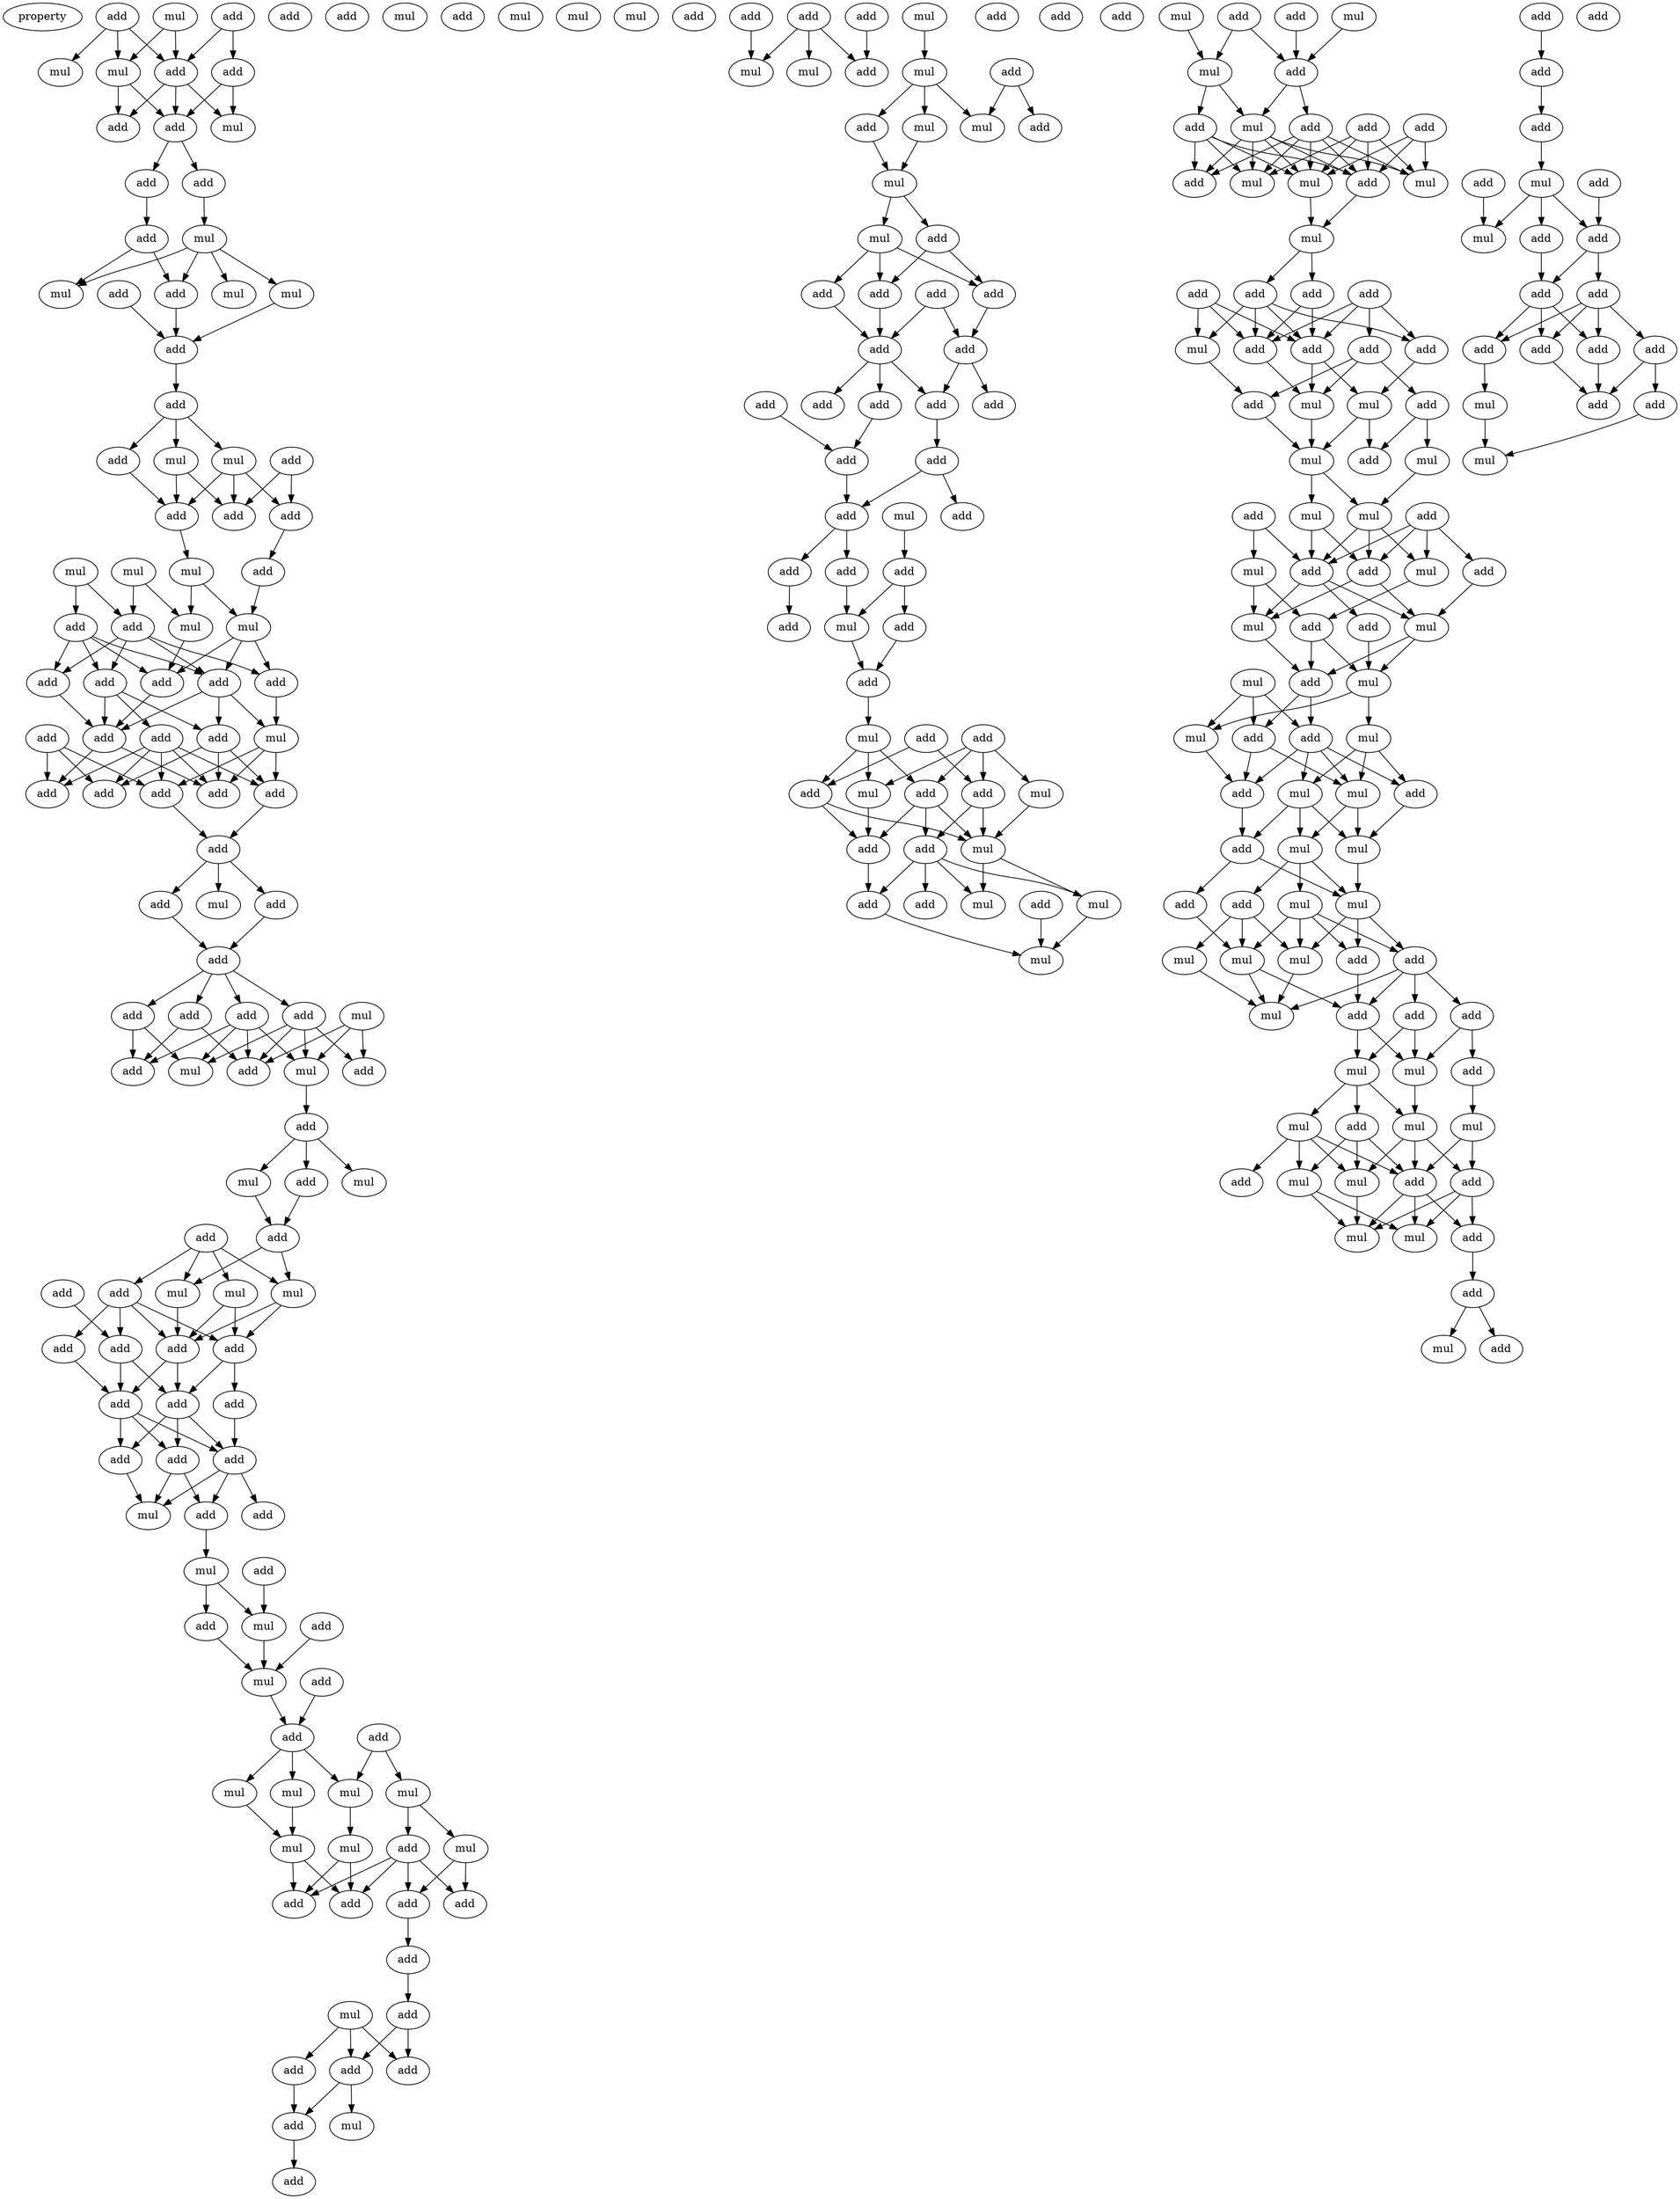 digraph {
    node [fontcolor=black]
    property [mul=2,lf=1.5]
    0 [ label = add ];
    1 [ label = mul ];
    2 [ label = add ];
    3 [ label = add ];
    4 [ label = mul ];
    5 [ label = mul ];
    6 [ label = add ];
    7 [ label = add ];
    8 [ label = mul ];
    9 [ label = add ];
    10 [ label = add ];
    11 [ label = add ];
    12 [ label = add ];
    13 [ label = mul ];
    14 [ label = add ];
    15 [ label = mul ];
    16 [ label = mul ];
    17 [ label = add ];
    18 [ label = mul ];
    19 [ label = add ];
    20 [ label = add ];
    21 [ label = add ];
    22 [ label = add ];
    23 [ label = mul ];
    24 [ label = mul ];
    25 [ label = add ];
    26 [ label = add ];
    27 [ label = add ];
    28 [ label = add ];
    29 [ label = mul ];
    30 [ label = add ];
    31 [ label = mul ];
    32 [ label = mul ];
    33 [ label = add ];
    34 [ label = mul ];
    35 [ label = mul ];
    36 [ label = add ];
    37 [ label = add ];
    38 [ label = add ];
    39 [ label = add ];
    40 [ label = add ];
    41 [ label = add ];
    42 [ label = add ];
    43 [ label = add ];
    44 [ label = add ];
    45 [ label = mul ];
    46 [ label = add ];
    47 [ label = add ];
    48 [ label = add ];
    49 [ label = add ];
    50 [ label = add ];
    51 [ label = add ];
    52 [ label = add ];
    53 [ label = add ];
    54 [ label = mul ];
    55 [ label = add ];
    56 [ label = add ];
    57 [ label = add ];
    58 [ label = add ];
    59 [ label = add ];
    60 [ label = mul ];
    61 [ label = add ];
    62 [ label = add ];
    63 [ label = mul ];
    64 [ label = mul ];
    65 [ label = add ];
    66 [ label = add ];
    67 [ label = add ];
    68 [ label = add ];
    69 [ label = add ];
    70 [ label = mul ];
    71 [ label = mul ];
    72 [ label = mul ];
    73 [ label = add ];
    74 [ label = add ];
    75 [ label = mul ];
    76 [ label = add ];
    77 [ label = mul ];
    78 [ label = add ];
    79 [ label = mul ];
    80 [ label = add ];
    81 [ label = add ];
    82 [ label = add ];
    83 [ label = add ];
    84 [ label = add ];
    85 [ label = add ];
    86 [ label = add ];
    87 [ label = add ];
    88 [ label = add ];
    89 [ label = add ];
    90 [ label = add ];
    91 [ label = add ];
    92 [ label = mul ];
    93 [ label = add ];
    94 [ label = mul ];
    95 [ label = add ];
    96 [ label = add ];
    97 [ label = add ];
    98 [ label = mul ];
    99 [ label = mul ];
    100 [ label = add ];
    101 [ label = add ];
    102 [ label = add ];
    103 [ label = mul ];
    104 [ label = mul ];
    105 [ label = mul ];
    106 [ label = mul ];
    107 [ label = mul ];
    108 [ label = add ];
    109 [ label = mul ];
    110 [ label = mul ];
    111 [ label = mul ];
    112 [ label = add ];
    113 [ label = add ];
    114 [ label = add ];
    115 [ label = add ];
    116 [ label = add ];
    117 [ label = mul ];
    118 [ label = add ];
    119 [ label = add ];
    120 [ label = add ];
    121 [ label = add ];
    122 [ label = mul ];
    123 [ label = add ];
    124 [ label = mul ];
    125 [ label = add ];
    126 [ label = mul ];
    127 [ label = add ];
    128 [ label = add ];
    129 [ label = add ];
    130 [ label = add ];
    131 [ label = mul ];
    132 [ label = mul ];
    133 [ label = mul ];
    134 [ label = add ];
    135 [ label = mul ];
    136 [ label = add ];
    137 [ label = add ];
    138 [ label = mul ];
    139 [ label = mul ];
    140 [ label = add ];
    141 [ label = mul ];
    142 [ label = mul ];
    143 [ label = add ];
    144 [ label = add ];
    145 [ label = add ];
    146 [ label = add ];
    147 [ label = add ];
    148 [ label = add ];
    149 [ label = add ];
    150 [ label = add ];
    151 [ label = add ];
    152 [ label = add ];
    153 [ label = add ];
    154 [ label = add ];
    155 [ label = add ];
    156 [ label = add ];
    157 [ label = add ];
    158 [ label = add ];
    159 [ label = add ];
    160 [ label = mul ];
    161 [ label = add ];
    162 [ label = add ];
    163 [ label = add ];
    164 [ label = add ];
    165 [ label = mul ];
    166 [ label = add ];
    167 [ label = add ];
    168 [ label = add ];
    169 [ label = add ];
    170 [ label = mul ];
    171 [ label = add ];
    172 [ label = add ];
    173 [ label = add ];
    174 [ label = mul ];
    175 [ label = mul ];
    176 [ label = add ];
    177 [ label = add ];
    178 [ label = add ];
    179 [ label = mul ];
    180 [ label = add ];
    181 [ label = mul ];
    182 [ label = add ];
    183 [ label = add ];
    184 [ label = mul ];
    185 [ label = add ];
    186 [ label = mul ];
    187 [ label = add ];
    188 [ label = mul ];
    189 [ label = add ];
    190 [ label = mul ];
    191 [ label = mul ];
    192 [ label = add ];
    193 [ label = add ];
    194 [ label = mul ];
    195 [ label = add ];
    196 [ label = add ];
    197 [ label = add ];
    198 [ label = add ];
    199 [ label = mul ];
    200 [ label = mul ];
    201 [ label = mul ];
    202 [ label = add ];
    203 [ label = mul ];
    204 [ label = add ];
    205 [ label = add ];
    206 [ label = add ];
    207 [ label = add ];
    208 [ label = add ];
    209 [ label = mul ];
    210 [ label = add ];
    211 [ label = add ];
    212 [ label = add ];
    213 [ label = add ];
    214 [ label = mul ];
    215 [ label = mul ];
    216 [ label = add ];
    217 [ label = add ];
    218 [ label = mul ];
    219 [ label = mul ];
    220 [ label = add ];
    221 [ label = mul ];
    222 [ label = add ];
    223 [ label = mul ];
    224 [ label = mul ];
    225 [ label = add ];
    226 [ label = mul ];
    227 [ label = add ];
    228 [ label = add ];
    229 [ label = mul ];
    230 [ label = add ];
    231 [ label = add ];
    232 [ label = mul ];
    233 [ label = add ];
    234 [ label = mul ];
    235 [ label = mul ];
    236 [ label = mul ];
    237 [ label = add ];
    238 [ label = add ];
    239 [ label = mul ];
    240 [ label = mul ];
    241 [ label = add ];
    242 [ label = mul ];
    243 [ label = add ];
    244 [ label = add ];
    245 [ label = mul ];
    246 [ label = mul ];
    247 [ label = add ];
    248 [ label = mul ];
    249 [ label = add ];
    250 [ label = mul ];
    251 [ label = mul ];
    252 [ label = add ];
    253 [ label = mul ];
    254 [ label = add ];
    255 [ label = mul ];
    256 [ label = add ];
    257 [ label = mul ];
    258 [ label = add ];
    259 [ label = add ];
    260 [ label = mul ];
    261 [ label = add ];
    262 [ label = mul ];
    263 [ label = add ];
    264 [ label = mul ];
    265 [ label = mul ];
    266 [ label = mul ];
    267 [ label = add ];
    268 [ label = add ];
    269 [ label = mul ];
    270 [ label = add ];
    271 [ label = mul ];
    272 [ label = mul ];
    273 [ label = mul ];
    274 [ label = add ];
    275 [ label = add ];
    276 [ label = mul ];
    277 [ label = add ];
    278 [ label = add ];
    279 [ label = add ];
    280 [ label = add ];
    281 [ label = add ];
    282 [ label = mul ];
    283 [ label = add ];
    284 [ label = add ];
    285 [ label = mul ];
    286 [ label = add ];
    287 [ label = add ];
    288 [ label = add ];
    289 [ label = add ];
    290 [ label = add ];
    291 [ label = add ];
    292 [ label = add ];
    293 [ label = add ];
    294 [ label = add ];
    295 [ label = mul ];
    296 [ label = add ];
    297 [ label = mul ];
    0 -> 4 [ name = 0 ];
    0 -> 5 [ name = 1 ];
    0 -> 6 [ name = 2 ];
    1 -> 5 [ name = 3 ];
    1 -> 6 [ name = 4 ];
    2 -> 3 [ name = 5 ];
    2 -> 6 [ name = 6 ];
    3 -> 8 [ name = 7 ];
    3 -> 9 [ name = 8 ];
    5 -> 7 [ name = 9 ];
    5 -> 9 [ name = 10 ];
    6 -> 7 [ name = 11 ];
    6 -> 8 [ name = 12 ];
    6 -> 9 [ name = 13 ];
    9 -> 10 [ name = 14 ];
    9 -> 11 [ name = 15 ];
    10 -> 12 [ name = 16 ];
    11 -> 13 [ name = 17 ];
    12 -> 14 [ name = 18 ];
    12 -> 18 [ name = 19 ];
    13 -> 14 [ name = 20 ];
    13 -> 15 [ name = 21 ];
    13 -> 16 [ name = 22 ];
    13 -> 18 [ name = 23 ];
    14 -> 19 [ name = 24 ];
    15 -> 19 [ name = 25 ];
    17 -> 19 [ name = 26 ];
    19 -> 21 [ name = 27 ];
    21 -> 23 [ name = 28 ];
    21 -> 24 [ name = 29 ];
    21 -> 25 [ name = 30 ];
    22 -> 27 [ name = 31 ];
    22 -> 28 [ name = 32 ];
    23 -> 26 [ name = 33 ];
    23 -> 27 [ name = 34 ];
    23 -> 28 [ name = 35 ];
    24 -> 26 [ name = 36 ];
    24 -> 28 [ name = 37 ];
    25 -> 26 [ name = 38 ];
    26 -> 32 [ name = 39 ];
    27 -> 30 [ name = 40 ];
    29 -> 33 [ name = 41 ];
    29 -> 35 [ name = 42 ];
    30 -> 34 [ name = 43 ];
    31 -> 33 [ name = 44 ];
    31 -> 36 [ name = 45 ];
    32 -> 34 [ name = 46 ];
    32 -> 35 [ name = 47 ];
    33 -> 38 [ name = 48 ];
    33 -> 39 [ name = 49 ];
    33 -> 40 [ name = 50 ];
    33 -> 41 [ name = 51 ];
    34 -> 37 [ name = 52 ];
    34 -> 39 [ name = 53 ];
    34 -> 41 [ name = 54 ];
    35 -> 37 [ name = 55 ];
    36 -> 37 [ name = 56 ];
    36 -> 38 [ name = 57 ];
    36 -> 40 [ name = 58 ];
    36 -> 41 [ name = 59 ];
    37 -> 44 [ name = 60 ];
    38 -> 42 [ name = 61 ];
    38 -> 43 [ name = 62 ];
    38 -> 44 [ name = 63 ];
    39 -> 45 [ name = 64 ];
    40 -> 44 [ name = 65 ];
    41 -> 42 [ name = 66 ];
    41 -> 44 [ name = 67 ];
    41 -> 45 [ name = 68 ];
    42 -> 47 [ name = 69 ];
    42 -> 50 [ name = 70 ];
    42 -> 51 [ name = 71 ];
    43 -> 47 [ name = 72 ];
    43 -> 48 [ name = 73 ];
    43 -> 49 [ name = 74 ];
    43 -> 50 [ name = 75 ];
    43 -> 51 [ name = 76 ];
    44 -> 49 [ name = 77 ];
    44 -> 50 [ name = 78 ];
    45 -> 48 [ name = 79 ];
    45 -> 50 [ name = 80 ];
    45 -> 51 [ name = 81 ];
    46 -> 47 [ name = 82 ];
    46 -> 48 [ name = 83 ];
    46 -> 49 [ name = 84 ];
    48 -> 52 [ name = 85 ];
    51 -> 52 [ name = 86 ];
    52 -> 53 [ name = 87 ];
    52 -> 54 [ name = 88 ];
    52 -> 56 [ name = 89 ];
    53 -> 57 [ name = 90 ];
    56 -> 57 [ name = 91 ];
    57 -> 58 [ name = 92 ];
    57 -> 59 [ name = 93 ];
    57 -> 61 [ name = 94 ];
    57 -> 62 [ name = 95 ];
    58 -> 63 [ name = 96 ];
    58 -> 64 [ name = 97 ];
    58 -> 66 [ name = 98 ];
    58 -> 67 [ name = 99 ];
    59 -> 66 [ name = 100 ];
    59 -> 67 [ name = 101 ];
    60 -> 64 [ name = 102 ];
    60 -> 65 [ name = 103 ];
    60 -> 67 [ name = 104 ];
    61 -> 63 [ name = 105 ];
    61 -> 66 [ name = 106 ];
    62 -> 63 [ name = 107 ];
    62 -> 64 [ name = 108 ];
    62 -> 65 [ name = 109 ];
    62 -> 67 [ name = 110 ];
    64 -> 68 [ name = 111 ];
    68 -> 69 [ name = 112 ];
    68 -> 70 [ name = 113 ];
    68 -> 72 [ name = 114 ];
    69 -> 74 [ name = 115 ];
    70 -> 74 [ name = 116 ];
    73 -> 75 [ name = 117 ];
    73 -> 77 [ name = 118 ];
    73 -> 78 [ name = 119 ];
    73 -> 79 [ name = 120 ];
    74 -> 75 [ name = 121 ];
    74 -> 77 [ name = 122 ];
    75 -> 80 [ name = 123 ];
    76 -> 82 [ name = 124 ];
    77 -> 80 [ name = 125 ];
    77 -> 81 [ name = 126 ];
    78 -> 80 [ name = 127 ];
    78 -> 81 [ name = 128 ];
    78 -> 82 [ name = 129 ];
    78 -> 83 [ name = 130 ];
    79 -> 80 [ name = 131 ];
    79 -> 81 [ name = 132 ];
    80 -> 84 [ name = 133 ];
    80 -> 86 [ name = 134 ];
    81 -> 85 [ name = 135 ];
    81 -> 86 [ name = 136 ];
    82 -> 84 [ name = 137 ];
    82 -> 86 [ name = 138 ];
    83 -> 84 [ name = 139 ];
    84 -> 87 [ name = 140 ];
    84 -> 88 [ name = 141 ];
    84 -> 89 [ name = 142 ];
    85 -> 88 [ name = 143 ];
    86 -> 87 [ name = 144 ];
    86 -> 88 [ name = 145 ];
    86 -> 89 [ name = 146 ];
    87 -> 92 [ name = 147 ];
    87 -> 93 [ name = 148 ];
    88 -> 91 [ name = 149 ];
    88 -> 92 [ name = 150 ];
    88 -> 93 [ name = 151 ];
    89 -> 92 [ name = 152 ];
    93 -> 94 [ name = 153 ];
    94 -> 97 [ name = 154 ];
    94 -> 98 [ name = 155 ];
    95 -> 98 [ name = 156 ];
    96 -> 99 [ name = 157 ];
    97 -> 99 [ name = 158 ];
    98 -> 99 [ name = 159 ];
    99 -> 101 [ name = 160 ];
    100 -> 101 [ name = 161 ];
    101 -> 103 [ name = 162 ];
    101 -> 106 [ name = 163 ];
    101 -> 107 [ name = 164 ];
    102 -> 104 [ name = 165 ];
    102 -> 107 [ name = 166 ];
    103 -> 109 [ name = 167 ];
    104 -> 108 [ name = 168 ];
    104 -> 110 [ name = 169 ];
    106 -> 109 [ name = 170 ];
    107 -> 111 [ name = 171 ];
    108 -> 112 [ name = 172 ];
    108 -> 113 [ name = 173 ];
    108 -> 114 [ name = 174 ];
    108 -> 115 [ name = 175 ];
    109 -> 114 [ name = 176 ];
    109 -> 115 [ name = 177 ];
    110 -> 112 [ name = 178 ];
    110 -> 113 [ name = 179 ];
    111 -> 114 [ name = 180 ];
    111 -> 115 [ name = 181 ];
    113 -> 116 [ name = 182 ];
    116 -> 118 [ name = 183 ];
    117 -> 119 [ name = 184 ];
    117 -> 120 [ name = 185 ];
    117 -> 121 [ name = 186 ];
    118 -> 119 [ name = 187 ];
    118 -> 121 [ name = 188 ];
    119 -> 123 [ name = 189 ];
    119 -> 124 [ name = 190 ];
    120 -> 123 [ name = 191 ];
    123 -> 125 [ name = 192 ];
    128 -> 131 [ name = 193 ];
    128 -> 133 [ name = 194 ];
    128 -> 134 [ name = 195 ];
    129 -> 131 [ name = 196 ];
    130 -> 134 [ name = 197 ];
    132 -> 135 [ name = 198 ];
    135 -> 137 [ name = 199 ];
    135 -> 138 [ name = 200 ];
    135 -> 139 [ name = 201 ];
    136 -> 139 [ name = 202 ];
    136 -> 140 [ name = 203 ];
    137 -> 141 [ name = 204 ];
    138 -> 141 [ name = 205 ];
    141 -> 142 [ name = 206 ];
    141 -> 143 [ name = 207 ];
    142 -> 144 [ name = 208 ];
    142 -> 145 [ name = 209 ];
    142 -> 148 [ name = 210 ];
    143 -> 144 [ name = 211 ];
    143 -> 148 [ name = 212 ];
    144 -> 150 [ name = 213 ];
    145 -> 149 [ name = 214 ];
    146 -> 149 [ name = 215 ];
    146 -> 150 [ name = 216 ];
    148 -> 149 [ name = 217 ];
    149 -> 151 [ name = 218 ];
    149 -> 153 [ name = 219 ];
    149 -> 155 [ name = 220 ];
    150 -> 154 [ name = 221 ];
    150 -> 155 [ name = 222 ];
    151 -> 157 [ name = 223 ];
    152 -> 157 [ name = 224 ];
    155 -> 156 [ name = 225 ];
    156 -> 158 [ name = 226 ];
    156 -> 159 [ name = 227 ];
    157 -> 158 [ name = 228 ];
    158 -> 163 [ name = 229 ];
    158 -> 164 [ name = 230 ];
    160 -> 162 [ name = 231 ];
    162 -> 165 [ name = 232 ];
    162 -> 167 [ name = 233 ];
    163 -> 165 [ name = 234 ];
    164 -> 166 [ name = 235 ];
    165 -> 168 [ name = 236 ];
    167 -> 168 [ name = 237 ];
    168 -> 170 [ name = 238 ];
    170 -> 175 [ name = 239 ];
    170 -> 176 [ name = 240 ];
    170 -> 177 [ name = 241 ];
    171 -> 173 [ name = 242 ];
    171 -> 176 [ name = 243 ];
    172 -> 173 [ name = 244 ];
    172 -> 174 [ name = 245 ];
    172 -> 175 [ name = 246 ];
    172 -> 177 [ name = 247 ];
    173 -> 179 [ name = 248 ];
    173 -> 180 [ name = 249 ];
    174 -> 179 [ name = 250 ];
    175 -> 178 [ name = 251 ];
    176 -> 178 [ name = 252 ];
    176 -> 179 [ name = 253 ];
    177 -> 178 [ name = 254 ];
    177 -> 179 [ name = 255 ];
    177 -> 180 [ name = 256 ];
    178 -> 183 [ name = 257 ];
    179 -> 181 [ name = 258 ];
    179 -> 184 [ name = 259 ];
    180 -> 181 [ name = 260 ];
    180 -> 182 [ name = 261 ];
    180 -> 183 [ name = 262 ];
    180 -> 184 [ name = 263 ];
    183 -> 186 [ name = 264 ];
    184 -> 186 [ name = 265 ];
    185 -> 186 [ name = 266 ];
    187 -> 191 [ name = 267 ];
    187 -> 192 [ name = 268 ];
    188 -> 191 [ name = 269 ];
    189 -> 192 [ name = 270 ];
    190 -> 192 [ name = 271 ];
    191 -> 194 [ name = 272 ];
    191 -> 195 [ name = 273 ];
    192 -> 193 [ name = 274 ];
    192 -> 194 [ name = 275 ];
    193 -> 198 [ name = 276 ];
    193 -> 199 [ name = 277 ];
    193 -> 200 [ name = 278 ];
    193 -> 201 [ name = 279 ];
    193 -> 202 [ name = 280 ];
    194 -> 198 [ name = 281 ];
    194 -> 199 [ name = 282 ];
    194 -> 200 [ name = 283 ];
    194 -> 201 [ name = 284 ];
    194 -> 202 [ name = 285 ];
    195 -> 198 [ name = 286 ];
    195 -> 200 [ name = 287 ];
    195 -> 201 [ name = 288 ];
    195 -> 202 [ name = 289 ];
    196 -> 199 [ name = 290 ];
    196 -> 201 [ name = 291 ];
    196 -> 202 [ name = 292 ];
    197 -> 199 [ name = 293 ];
    197 -> 200 [ name = 294 ];
    197 -> 201 [ name = 295 ];
    197 -> 202 [ name = 296 ];
    201 -> 203 [ name = 297 ];
    202 -> 203 [ name = 298 ];
    203 -> 204 [ name = 299 ];
    203 -> 207 [ name = 300 ];
    204 -> 208 [ name = 301 ];
    204 -> 212 [ name = 302 ];
    205 -> 208 [ name = 303 ];
    205 -> 210 [ name = 304 ];
    205 -> 211 [ name = 305 ];
    205 -> 212 [ name = 306 ];
    206 -> 208 [ name = 307 ];
    206 -> 209 [ name = 308 ];
    206 -> 212 [ name = 309 ];
    207 -> 208 [ name = 310 ];
    207 -> 209 [ name = 311 ];
    207 -> 210 [ name = 312 ];
    207 -> 212 [ name = 313 ];
    208 -> 214 [ name = 314 ];
    208 -> 215 [ name = 315 ];
    209 -> 213 [ name = 316 ];
    210 -> 214 [ name = 317 ];
    211 -> 213 [ name = 318 ];
    211 -> 215 [ name = 319 ];
    211 -> 216 [ name = 320 ];
    212 -> 215 [ name = 321 ];
    213 -> 219 [ name = 322 ];
    214 -> 217 [ name = 323 ];
    214 -> 219 [ name = 324 ];
    215 -> 219 [ name = 325 ];
    216 -> 217 [ name = 326 ];
    216 -> 218 [ name = 327 ];
    218 -> 223 [ name = 328 ];
    219 -> 221 [ name = 329 ];
    219 -> 223 [ name = 330 ];
    220 -> 225 [ name = 331 ];
    220 -> 226 [ name = 332 ];
    220 -> 227 [ name = 333 ];
    220 -> 228 [ name = 334 ];
    221 -> 227 [ name = 335 ];
    221 -> 228 [ name = 336 ];
    222 -> 224 [ name = 337 ];
    222 -> 227 [ name = 338 ];
    223 -> 226 [ name = 339 ];
    223 -> 227 [ name = 340 ];
    223 -> 228 [ name = 341 ];
    224 -> 229 [ name = 342 ];
    224 -> 231 [ name = 343 ];
    225 -> 232 [ name = 344 ];
    226 -> 231 [ name = 345 ];
    227 -> 229 [ name = 346 ];
    227 -> 230 [ name = 347 ];
    227 -> 232 [ name = 348 ];
    228 -> 229 [ name = 349 ];
    228 -> 232 [ name = 350 ];
    229 -> 233 [ name = 351 ];
    230 -> 234 [ name = 352 ];
    231 -> 233 [ name = 353 ];
    231 -> 234 [ name = 354 ];
    232 -> 233 [ name = 355 ];
    232 -> 234 [ name = 356 ];
    233 -> 237 [ name = 357 ];
    233 -> 238 [ name = 358 ];
    234 -> 236 [ name = 359 ];
    234 -> 239 [ name = 360 ];
    235 -> 236 [ name = 361 ];
    235 -> 237 [ name = 362 ];
    235 -> 238 [ name = 363 ];
    236 -> 241 [ name = 364 ];
    237 -> 241 [ name = 365 ];
    237 -> 242 [ name = 366 ];
    238 -> 240 [ name = 367 ];
    238 -> 241 [ name = 368 ];
    238 -> 242 [ name = 369 ];
    238 -> 243 [ name = 370 ];
    239 -> 240 [ name = 371 ];
    239 -> 242 [ name = 372 ];
    239 -> 243 [ name = 373 ];
    240 -> 244 [ name = 374 ];
    240 -> 245 [ name = 375 ];
    240 -> 246 [ name = 376 ];
    241 -> 244 [ name = 377 ];
    242 -> 245 [ name = 378 ];
    242 -> 246 [ name = 379 ];
    243 -> 245 [ name = 380 ];
    244 -> 247 [ name = 381 ];
    244 -> 250 [ name = 382 ];
    245 -> 250 [ name = 383 ];
    246 -> 248 [ name = 384 ];
    246 -> 249 [ name = 385 ];
    246 -> 250 [ name = 386 ];
    247 -> 255 [ name = 387 ];
    248 -> 252 [ name = 388 ];
    248 -> 253 [ name = 389 ];
    248 -> 254 [ name = 390 ];
    248 -> 255 [ name = 391 ];
    249 -> 251 [ name = 392 ];
    249 -> 253 [ name = 393 ];
    249 -> 255 [ name = 394 ];
    250 -> 252 [ name = 395 ];
    250 -> 253 [ name = 396 ];
    250 -> 254 [ name = 397 ];
    251 -> 257 [ name = 398 ];
    252 -> 256 [ name = 399 ];
    252 -> 257 [ name = 400 ];
    252 -> 258 [ name = 401 ];
    252 -> 259 [ name = 402 ];
    253 -> 257 [ name = 403 ];
    254 -> 259 [ name = 404 ];
    255 -> 257 [ name = 405 ];
    255 -> 259 [ name = 406 ];
    256 -> 260 [ name = 407 ];
    256 -> 261 [ name = 408 ];
    258 -> 260 [ name = 409 ];
    258 -> 262 [ name = 410 ];
    259 -> 260 [ name = 411 ];
    259 -> 262 [ name = 412 ];
    260 -> 264 [ name = 413 ];
    261 -> 266 [ name = 414 ];
    262 -> 263 [ name = 415 ];
    262 -> 264 [ name = 416 ];
    262 -> 265 [ name = 417 ];
    263 -> 268 [ name = 418 ];
    263 -> 269 [ name = 419 ];
    263 -> 271 [ name = 420 ];
    264 -> 267 [ name = 421 ];
    264 -> 268 [ name = 422 ];
    264 -> 271 [ name = 423 ];
    265 -> 268 [ name = 424 ];
    265 -> 269 [ name = 425 ];
    265 -> 270 [ name = 426 ];
    265 -> 271 [ name = 427 ];
    266 -> 267 [ name = 428 ];
    266 -> 268 [ name = 429 ];
    267 -> 272 [ name = 430 ];
    267 -> 273 [ name = 431 ];
    267 -> 274 [ name = 432 ];
    268 -> 272 [ name = 433 ];
    268 -> 273 [ name = 434 ];
    268 -> 274 [ name = 435 ];
    269 -> 272 [ name = 436 ];
    269 -> 273 [ name = 437 ];
    271 -> 272 [ name = 438 ];
    274 -> 275 [ name = 439 ];
    275 -> 276 [ name = 440 ];
    275 -> 278 [ name = 441 ];
    277 -> 280 [ name = 442 ];
    280 -> 281 [ name = 443 ];
    281 -> 282 [ name = 444 ];
    282 -> 285 [ name = 445 ];
    282 -> 286 [ name = 446 ];
    282 -> 287 [ name = 447 ];
    283 -> 286 [ name = 448 ];
    284 -> 285 [ name = 449 ];
    286 -> 288 [ name = 450 ];
    286 -> 289 [ name = 451 ];
    287 -> 288 [ name = 452 ];
    288 -> 290 [ name = 453 ];
    288 -> 292 [ name = 454 ];
    288 -> 293 [ name = 455 ];
    289 -> 290 [ name = 456 ];
    289 -> 291 [ name = 457 ];
    289 -> 292 [ name = 458 ];
    289 -> 293 [ name = 459 ];
    290 -> 296 [ name = 460 ];
    291 -> 294 [ name = 461 ];
    291 -> 296 [ name = 462 ];
    292 -> 295 [ name = 463 ];
    293 -> 296 [ name = 464 ];
    294 -> 297 [ name = 465 ];
    295 -> 297 [ name = 466 ];
}
